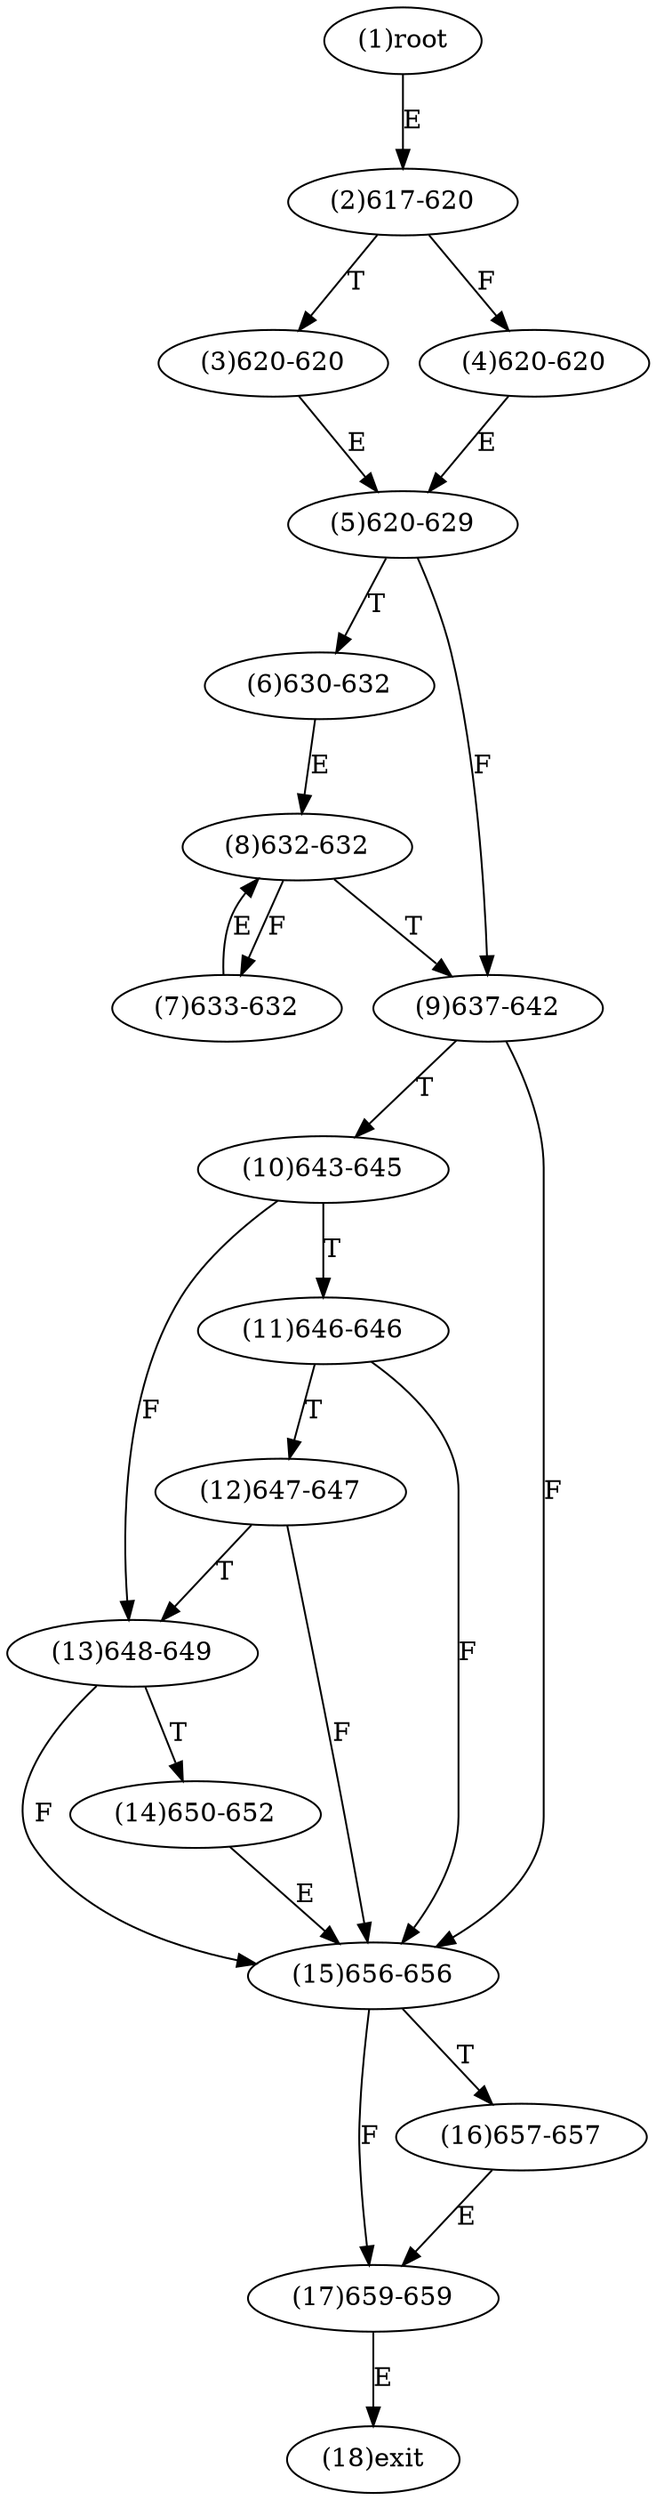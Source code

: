 digraph "" { 
1[ label="(1)root"];
2[ label="(2)617-620"];
3[ label="(3)620-620"];
4[ label="(4)620-620"];
5[ label="(5)620-629"];
6[ label="(6)630-632"];
7[ label="(7)633-632"];
8[ label="(8)632-632"];
9[ label="(9)637-642"];
10[ label="(10)643-645"];
11[ label="(11)646-646"];
12[ label="(12)647-647"];
13[ label="(13)648-649"];
14[ label="(14)650-652"];
15[ label="(15)656-656"];
17[ label="(17)659-659"];
16[ label="(16)657-657"];
18[ label="(18)exit"];
1->2[ label="E"];
2->4[ label="F"];
2->3[ label="T"];
3->5[ label="E"];
4->5[ label="E"];
5->9[ label="F"];
5->6[ label="T"];
6->8[ label="E"];
7->8[ label="E"];
8->7[ label="F"];
8->9[ label="T"];
9->15[ label="F"];
9->10[ label="T"];
10->13[ label="F"];
10->11[ label="T"];
11->15[ label="F"];
11->12[ label="T"];
12->15[ label="F"];
12->13[ label="T"];
13->15[ label="F"];
13->14[ label="T"];
14->15[ label="E"];
15->17[ label="F"];
15->16[ label="T"];
16->17[ label="E"];
17->18[ label="E"];
}